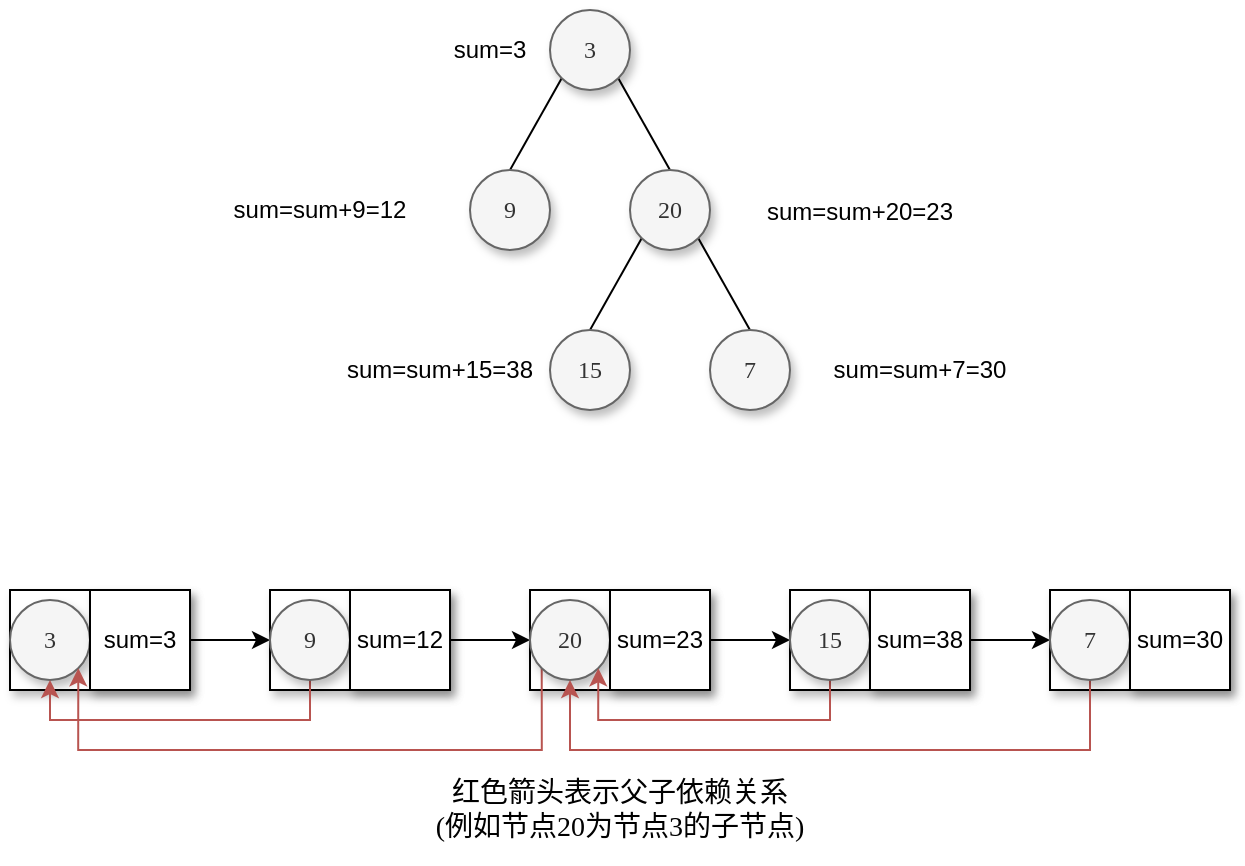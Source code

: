 <mxfile version="16.1.0" type="github">
  <diagram id="a8XWor6rHgZrtsmctbnx" name="第 1 页">
    <mxGraphModel dx="1042" dy="-622" grid="1" gridSize="10" guides="1" tooltips="1" connect="1" arrows="1" fold="1" page="1" pageScale="1" pageWidth="827" pageHeight="1169" background="#ffffff" math="0" shadow="0">
      <root>
        <mxCell id="0" />
        <mxCell id="1" parent="0" />
        <mxCell id="c3BXOGabwOEL4F8HaS5W-38" value="" style="rounded=0;whiteSpace=wrap;html=1;shadow=1;" parent="1" vertex="1">
          <mxGeometry x="80" y="1600" width="90" height="50" as="geometry" />
        </mxCell>
        <mxCell id="c3BXOGabwOEL4F8HaS5W-1" style="rounded=0;orthogonalLoop=1;jettySize=auto;html=1;exitX=0;exitY=1;exitDx=0;exitDy=0;entryX=0.5;entryY=0;entryDx=0;entryDy=0;endArrow=none;endFill=0;sketch=0;" parent="1" source="c3BXOGabwOEL4F8HaS5W-3" target="c3BXOGabwOEL4F8HaS5W-4" edge="1">
          <mxGeometry relative="1" as="geometry" />
        </mxCell>
        <mxCell id="c3BXOGabwOEL4F8HaS5W-2" style="edgeStyle=none;rounded=0;orthogonalLoop=1;jettySize=auto;html=1;exitX=1;exitY=1;exitDx=0;exitDy=0;entryX=0.5;entryY=0;entryDx=0;entryDy=0;endArrow=none;endFill=0;sketch=0;" parent="1" source="c3BXOGabwOEL4F8HaS5W-3" target="c3BXOGabwOEL4F8HaS5W-7" edge="1">
          <mxGeometry relative="1" as="geometry" />
        </mxCell>
        <mxCell id="c3BXOGabwOEL4F8HaS5W-3" value="&lt;font face=&quot;Comic Sans MS&quot;&gt;3&lt;/font&gt;" style="ellipse;whiteSpace=wrap;html=1;fillColor=#f5f5f5;strokeColor=#666666;shadow=1;fontColor=#333333;sketch=0;" parent="1" vertex="1">
          <mxGeometry x="350" y="1310" width="40" height="40" as="geometry" />
        </mxCell>
        <mxCell id="c3BXOGabwOEL4F8HaS5W-4" value="&lt;font face=&quot;Comic Sans MS&quot;&gt;9&lt;/font&gt;" style="ellipse;whiteSpace=wrap;html=1;fillColor=#f5f5f5;strokeColor=#666666;shadow=1;fontColor=#333333;sketch=0;" parent="1" vertex="1">
          <mxGeometry x="310" y="1390" width="40" height="40" as="geometry" />
        </mxCell>
        <mxCell id="c3BXOGabwOEL4F8HaS5W-5" style="edgeStyle=none;rounded=0;orthogonalLoop=1;jettySize=auto;html=1;exitX=0;exitY=1;exitDx=0;exitDy=0;entryX=0.5;entryY=0;entryDx=0;entryDy=0;endArrow=none;endFill=0;sketch=0;" parent="1" source="c3BXOGabwOEL4F8HaS5W-7" target="c3BXOGabwOEL4F8HaS5W-8" edge="1">
          <mxGeometry relative="1" as="geometry" />
        </mxCell>
        <mxCell id="c3BXOGabwOEL4F8HaS5W-6" style="edgeStyle=none;rounded=0;orthogonalLoop=1;jettySize=auto;html=1;exitX=1;exitY=1;exitDx=0;exitDy=0;entryX=0.5;entryY=0;entryDx=0;entryDy=0;endArrow=none;endFill=0;sketch=0;" parent="1" source="c3BXOGabwOEL4F8HaS5W-7" target="c3BXOGabwOEL4F8HaS5W-9" edge="1">
          <mxGeometry relative="1" as="geometry" />
        </mxCell>
        <mxCell id="c3BXOGabwOEL4F8HaS5W-7" value="&lt;font face=&quot;Comic Sans MS&quot;&gt;20&lt;/font&gt;" style="ellipse;whiteSpace=wrap;html=1;fillColor=#f5f5f5;strokeColor=#666666;shadow=1;fontColor=#333333;sketch=0;" parent="1" vertex="1">
          <mxGeometry x="390" y="1390" width="40" height="40" as="geometry" />
        </mxCell>
        <mxCell id="c3BXOGabwOEL4F8HaS5W-8" value="&lt;font face=&quot;Comic Sans MS&quot;&gt;15&lt;/font&gt;" style="ellipse;whiteSpace=wrap;html=1;fillColor=#f5f5f5;strokeColor=#666666;shadow=1;fontColor=#333333;sketch=0;" parent="1" vertex="1">
          <mxGeometry x="350" y="1470" width="40" height="40" as="geometry" />
        </mxCell>
        <mxCell id="c3BXOGabwOEL4F8HaS5W-9" value="&lt;font face=&quot;Comic Sans MS&quot;&gt;7&lt;/font&gt;" style="ellipse;whiteSpace=wrap;html=1;shadow=1;fillColor=#f5f5f5;fontColor=#333333;strokeColor=#666666;sketch=0;" parent="1" vertex="1">
          <mxGeometry x="430" y="1470" width="40" height="40" as="geometry" />
        </mxCell>
        <mxCell id="c3BXOGabwOEL4F8HaS5W-29" value="sum=3" style="text;html=1;strokeColor=none;fillColor=none;align=center;verticalAlign=middle;whiteSpace=wrap;rounded=0;" parent="1" vertex="1">
          <mxGeometry x="300" y="1310" width="40" height="39" as="geometry" />
        </mxCell>
        <mxCell id="c3BXOGabwOEL4F8HaS5W-33" value="sum=sum+15=38" style="text;html=1;strokeColor=none;fillColor=none;align=center;verticalAlign=middle;whiteSpace=wrap;rounded=0;" parent="1" vertex="1">
          <mxGeometry x="240" y="1470" width="110" height="40" as="geometry" />
        </mxCell>
        <mxCell id="c3BXOGabwOEL4F8HaS5W-34" value="sum=sum+7=30" style="text;html=1;strokeColor=none;fillColor=none;align=center;verticalAlign=middle;whiteSpace=wrap;rounded=0;" parent="1" vertex="1">
          <mxGeometry x="480" y="1470" width="110" height="40" as="geometry" />
        </mxCell>
        <mxCell id="c3BXOGabwOEL4F8HaS5W-35" value="sum=sum+20=23" style="text;html=1;strokeColor=none;fillColor=none;align=center;verticalAlign=middle;whiteSpace=wrap;rounded=0;" parent="1" vertex="1">
          <mxGeometry x="450" y="1391" width="110" height="40" as="geometry" />
        </mxCell>
        <mxCell id="c3BXOGabwOEL4F8HaS5W-36" value="sum=sum+9=12" style="text;html=1;strokeColor=none;fillColor=none;align=center;verticalAlign=middle;whiteSpace=wrap;rounded=0;" parent="1" vertex="1">
          <mxGeometry x="180" y="1390" width="110" height="40" as="geometry" />
        </mxCell>
        <mxCell id="c3BXOGabwOEL4F8HaS5W-37" value="&lt;font face=&quot;Comic Sans MS&quot;&gt;3&lt;/font&gt;" style="ellipse;whiteSpace=wrap;html=1;fillColor=#f5f5f5;strokeColor=#666666;shadow=1;fontColor=#333333;sketch=0;" parent="1" vertex="1">
          <mxGeometry x="80" y="1605" width="40" height="40" as="geometry" />
        </mxCell>
        <mxCell id="c3BXOGabwOEL4F8HaS5W-55" style="edgeStyle=orthogonalEdgeStyle;rounded=0;orthogonalLoop=1;jettySize=auto;html=1;exitX=1;exitY=0.5;exitDx=0;exitDy=0;entryX=0;entryY=0.5;entryDx=0;entryDy=0;" parent="1" source="c3BXOGabwOEL4F8HaS5W-39" target="c3BXOGabwOEL4F8HaS5W-44" edge="1">
          <mxGeometry relative="1" as="geometry" />
        </mxCell>
        <mxCell id="c3BXOGabwOEL4F8HaS5W-39" value="sum=3" style="rounded=0;whiteSpace=wrap;html=1;shadow=1;" parent="1" vertex="1">
          <mxGeometry x="120" y="1600" width="50" height="50" as="geometry" />
        </mxCell>
        <mxCell id="c3BXOGabwOEL4F8HaS5W-43" value="" style="rounded=0;whiteSpace=wrap;html=1;shadow=1;" parent="1" vertex="1">
          <mxGeometry x="210" y="1600" width="90" height="50" as="geometry" />
        </mxCell>
        <mxCell id="c3BXOGabwOEL4F8HaS5W-59" style="edgeStyle=orthogonalEdgeStyle;rounded=0;orthogonalLoop=1;jettySize=auto;html=1;exitX=0.5;exitY=1;exitDx=0;exitDy=0;entryX=0.5;entryY=1;entryDx=0;entryDy=0;fillColor=#f8cecc;strokeColor=#b85450;" parent="1" source="c3BXOGabwOEL4F8HaS5W-44" target="c3BXOGabwOEL4F8HaS5W-37" edge="1">
          <mxGeometry relative="1" as="geometry" />
        </mxCell>
        <mxCell id="c3BXOGabwOEL4F8HaS5W-44" value="&lt;font face=&quot;Comic Sans MS&quot;&gt;9&lt;/font&gt;" style="ellipse;whiteSpace=wrap;html=1;fillColor=#f5f5f5;strokeColor=#666666;shadow=1;fontColor=#333333;sketch=0;" parent="1" vertex="1">
          <mxGeometry x="210" y="1605" width="40" height="40" as="geometry" />
        </mxCell>
        <mxCell id="c3BXOGabwOEL4F8HaS5W-56" style="edgeStyle=orthogonalEdgeStyle;rounded=0;orthogonalLoop=1;jettySize=auto;html=1;exitX=1;exitY=0.5;exitDx=0;exitDy=0;entryX=0;entryY=0.5;entryDx=0;entryDy=0;" parent="1" source="c3BXOGabwOEL4F8HaS5W-45" target="c3BXOGabwOEL4F8HaS5W-47" edge="1">
          <mxGeometry relative="1" as="geometry" />
        </mxCell>
        <mxCell id="c3BXOGabwOEL4F8HaS5W-45" value="sum=12" style="rounded=0;whiteSpace=wrap;html=1;shadow=1;" parent="1" vertex="1">
          <mxGeometry x="250" y="1600" width="50" height="50" as="geometry" />
        </mxCell>
        <mxCell id="c3BXOGabwOEL4F8HaS5W-46" value="" style="rounded=0;whiteSpace=wrap;html=1;shadow=1;" parent="1" vertex="1">
          <mxGeometry x="340" y="1600" width="90" height="50" as="geometry" />
        </mxCell>
        <mxCell id="c3BXOGabwOEL4F8HaS5W-60" style="edgeStyle=orthogonalEdgeStyle;rounded=0;orthogonalLoop=1;jettySize=auto;html=1;exitX=0;exitY=1;exitDx=0;exitDy=0;entryX=1;entryY=1;entryDx=0;entryDy=0;fillColor=#f8cecc;strokeColor=#b85450;" parent="1" source="c3BXOGabwOEL4F8HaS5W-47" target="c3BXOGabwOEL4F8HaS5W-37" edge="1">
          <mxGeometry relative="1" as="geometry">
            <mxPoint x="130" y="1710" as="targetPoint" />
            <Array as="points">
              <mxPoint x="346" y="1680" />
              <mxPoint x="114" y="1680" />
            </Array>
          </mxGeometry>
        </mxCell>
        <mxCell id="c3BXOGabwOEL4F8HaS5W-47" value="&lt;font face=&quot;Comic Sans MS&quot;&gt;20&lt;/font&gt;" style="ellipse;whiteSpace=wrap;html=1;fillColor=#f5f5f5;strokeColor=#666666;shadow=1;fontColor=#333333;sketch=0;" parent="1" vertex="1">
          <mxGeometry x="340" y="1605" width="40" height="40" as="geometry" />
        </mxCell>
        <mxCell id="c3BXOGabwOEL4F8HaS5W-57" style="edgeStyle=orthogonalEdgeStyle;rounded=0;orthogonalLoop=1;jettySize=auto;html=1;exitX=1;exitY=0.5;exitDx=0;exitDy=0;entryX=0;entryY=0.5;entryDx=0;entryDy=0;" parent="1" source="c3BXOGabwOEL4F8HaS5W-48" target="c3BXOGabwOEL4F8HaS5W-49" edge="1">
          <mxGeometry relative="1" as="geometry" />
        </mxCell>
        <mxCell id="c3BXOGabwOEL4F8HaS5W-48" value="sum=23" style="rounded=0;whiteSpace=wrap;html=1;shadow=1;" parent="1" vertex="1">
          <mxGeometry x="380" y="1600" width="50" height="50" as="geometry" />
        </mxCell>
        <mxCell id="c3BXOGabwOEL4F8HaS5W-49" value="" style="rounded=0;whiteSpace=wrap;html=1;shadow=1;" parent="1" vertex="1">
          <mxGeometry x="470" y="1600" width="90" height="50" as="geometry" />
        </mxCell>
        <mxCell id="c3BXOGabwOEL4F8HaS5W-61" style="edgeStyle=orthogonalEdgeStyle;rounded=0;orthogonalLoop=1;jettySize=auto;html=1;exitX=0.5;exitY=1;exitDx=0;exitDy=0;entryX=1;entryY=1;entryDx=0;entryDy=0;fillColor=#f8cecc;strokeColor=#b85450;" parent="1" source="c3BXOGabwOEL4F8HaS5W-50" target="c3BXOGabwOEL4F8HaS5W-47" edge="1">
          <mxGeometry relative="1" as="geometry">
            <Array as="points">
              <mxPoint x="490" y="1665" />
              <mxPoint x="374" y="1665" />
            </Array>
          </mxGeometry>
        </mxCell>
        <mxCell id="c3BXOGabwOEL4F8HaS5W-50" value="&lt;font face=&quot;Comic Sans MS&quot;&gt;15&lt;/font&gt;" style="ellipse;whiteSpace=wrap;html=1;fillColor=#f5f5f5;strokeColor=#666666;shadow=1;fontColor=#333333;sketch=0;" parent="1" vertex="1">
          <mxGeometry x="470" y="1605" width="40" height="40" as="geometry" />
        </mxCell>
        <mxCell id="c3BXOGabwOEL4F8HaS5W-58" style="edgeStyle=orthogonalEdgeStyle;rounded=0;orthogonalLoop=1;jettySize=auto;html=1;exitX=1;exitY=0.5;exitDx=0;exitDy=0;entryX=0;entryY=0.5;entryDx=0;entryDy=0;" parent="1" source="c3BXOGabwOEL4F8HaS5W-51" target="c3BXOGabwOEL4F8HaS5W-53" edge="1">
          <mxGeometry relative="1" as="geometry" />
        </mxCell>
        <mxCell id="c3BXOGabwOEL4F8HaS5W-51" value="sum=38" style="rounded=0;whiteSpace=wrap;html=1;shadow=1;" parent="1" vertex="1">
          <mxGeometry x="510" y="1600" width="50" height="50" as="geometry" />
        </mxCell>
        <mxCell id="c3BXOGabwOEL4F8HaS5W-52" value="" style="rounded=0;whiteSpace=wrap;html=1;shadow=1;" parent="1" vertex="1">
          <mxGeometry x="600" y="1600" width="90" height="50" as="geometry" />
        </mxCell>
        <mxCell id="c3BXOGabwOEL4F8HaS5W-62" style="edgeStyle=orthogonalEdgeStyle;rounded=0;orthogonalLoop=1;jettySize=auto;html=1;exitX=0.5;exitY=1;exitDx=0;exitDy=0;entryX=0.5;entryY=1;entryDx=0;entryDy=0;fillColor=#f8cecc;strokeColor=#b85450;" parent="1" source="c3BXOGabwOEL4F8HaS5W-53" target="c3BXOGabwOEL4F8HaS5W-47" edge="1">
          <mxGeometry relative="1" as="geometry">
            <Array as="points">
              <mxPoint x="620" y="1680" />
              <mxPoint x="360" y="1680" />
            </Array>
          </mxGeometry>
        </mxCell>
        <mxCell id="c3BXOGabwOEL4F8HaS5W-53" value="&lt;font face=&quot;Comic Sans MS&quot;&gt;7&lt;/font&gt;" style="ellipse;whiteSpace=wrap;html=1;fillColor=#f5f5f5;strokeColor=#666666;shadow=1;fontColor=#333333;sketch=0;" parent="1" vertex="1">
          <mxGeometry x="600" y="1605" width="40" height="40" as="geometry" />
        </mxCell>
        <mxCell id="c3BXOGabwOEL4F8HaS5W-54" value="sum=30" style="rounded=0;whiteSpace=wrap;html=1;shadow=1;" parent="1" vertex="1">
          <mxGeometry x="640" y="1600" width="50" height="50" as="geometry" />
        </mxCell>
        <mxCell id="c3BXOGabwOEL4F8HaS5W-64" value="&lt;font face=&quot;Comic Sans MS&quot; style=&quot;font-size: 14px&quot;&gt;红色箭头表示父子依赖关系&lt;br&gt;(例如节点20为节点3的子节点)&lt;br&gt;&lt;/font&gt;" style="text;html=1;strokeColor=none;fillColor=none;align=center;verticalAlign=middle;whiteSpace=wrap;rounded=0;shadow=1;" parent="1" vertex="1">
          <mxGeometry x="285" y="1690" width="200" height="40" as="geometry" />
        </mxCell>
      </root>
    </mxGraphModel>
  </diagram>
</mxfile>
